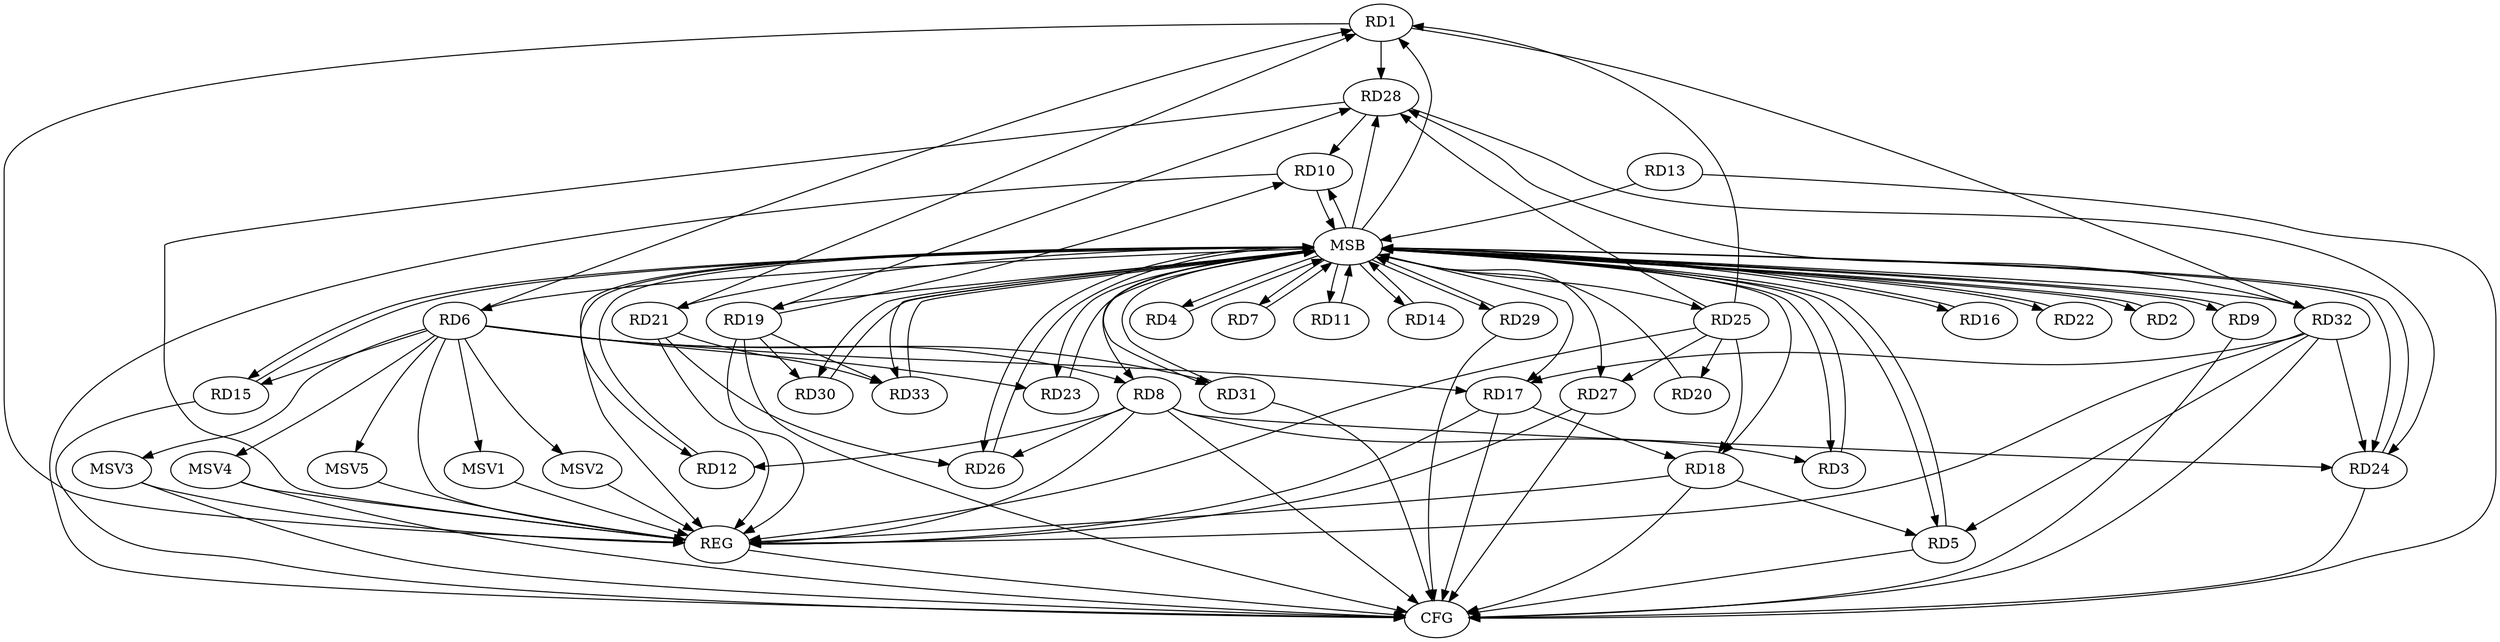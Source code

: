 strict digraph G {
  RD1 [ label="RD1" ];
  RD2 [ label="RD2" ];
  RD3 [ label="RD3" ];
  RD4 [ label="RD4" ];
  RD5 [ label="RD5" ];
  RD6 [ label="RD6" ];
  RD7 [ label="RD7" ];
  RD8 [ label="RD8" ];
  RD9 [ label="RD9" ];
  RD10 [ label="RD10" ];
  RD11 [ label="RD11" ];
  RD12 [ label="RD12" ];
  RD13 [ label="RD13" ];
  RD14 [ label="RD14" ];
  RD15 [ label="RD15" ];
  RD16 [ label="RD16" ];
  RD17 [ label="RD17" ];
  RD18 [ label="RD18" ];
  RD19 [ label="RD19" ];
  RD20 [ label="RD20" ];
  RD21 [ label="RD21" ];
  RD22 [ label="RD22" ];
  RD23 [ label="RD23" ];
  RD24 [ label="RD24" ];
  RD25 [ label="RD25" ];
  RD26 [ label="RD26" ];
  RD27 [ label="RD27" ];
  RD28 [ label="RD28" ];
  RD29 [ label="RD29" ];
  RD30 [ label="RD30" ];
  RD31 [ label="RD31" ];
  RD32 [ label="RD32" ];
  RD33 [ label="RD33" ];
  REG [ label="REG" ];
  MSB [ label="MSB" ];
  CFG [ label="CFG" ];
  MSV1 [ label="MSV1" ];
  MSV2 [ label="MSV2" ];
  MSV3 [ label="MSV3" ];
  MSV4 [ label="MSV4" ];
  MSV5 [ label="MSV5" ];
  RD6 -> RD1;
  RD21 -> RD1;
  RD25 -> RD1;
  RD1 -> RD28;
  RD1 -> RD32;
  RD8 -> RD3;
  RD18 -> RD5;
  RD32 -> RD5;
  RD6 -> RD8;
  RD6 -> RD15;
  RD6 -> RD17;
  RD6 -> RD23;
  RD6 -> RD31;
  RD8 -> RD12;
  RD8 -> RD24;
  RD8 -> RD26;
  RD19 -> RD10;
  RD28 -> RD10;
  RD17 -> RD18;
  RD32 -> RD17;
  RD25 -> RD18;
  RD19 -> RD28;
  RD19 -> RD30;
  RD19 -> RD33;
  RD25 -> RD20;
  RD21 -> RD26;
  RD21 -> RD33;
  RD28 -> RD24;
  RD32 -> RD24;
  RD25 -> RD27;
  RD25 -> RD28;
  RD32 -> RD28;
  RD1 -> REG;
  RD6 -> REG;
  RD8 -> REG;
  RD17 -> REG;
  RD18 -> REG;
  RD19 -> REG;
  RD21 -> REG;
  RD25 -> REG;
  RD27 -> REG;
  RD28 -> REG;
  RD32 -> REG;
  RD2 -> MSB;
  MSB -> RD16;
  MSB -> RD18;
  MSB -> RD27;
  MSB -> REG;
  RD3 -> MSB;
  MSB -> RD15;
  MSB -> RD23;
  MSB -> RD31;
  MSB -> RD32;
  RD4 -> MSB;
  MSB -> RD8;
  RD5 -> MSB;
  MSB -> RD28;
  RD7 -> MSB;
  MSB -> RD14;
  RD9 -> MSB;
  MSB -> RD2;
  MSB -> RD26;
  MSB -> RD33;
  RD10 -> MSB;
  MSB -> RD4;
  MSB -> RD9;
  MSB -> RD25;
  MSB -> RD30;
  RD11 -> MSB;
  RD12 -> MSB;
  RD13 -> MSB;
  MSB -> RD17;
  RD14 -> MSB;
  MSB -> RD3;
  MSB -> RD11;
  RD15 -> MSB;
  MSB -> RD12;
  MSB -> RD24;
  RD16 -> MSB;
  RD20 -> MSB;
  MSB -> RD29;
  RD22 -> MSB;
  MSB -> RD6;
  RD23 -> MSB;
  MSB -> RD7;
  RD24 -> MSB;
  MSB -> RD1;
  MSB -> RD21;
  RD26 -> MSB;
  MSB -> RD19;
  RD29 -> MSB;
  MSB -> RD10;
  RD30 -> MSB;
  MSB -> RD5;
  RD31 -> MSB;
  RD33 -> MSB;
  MSB -> RD22;
  RD10 -> CFG;
  RD29 -> CFG;
  RD5 -> CFG;
  RD9 -> CFG;
  RD17 -> CFG;
  RD15 -> CFG;
  RD18 -> CFG;
  RD13 -> CFG;
  RD31 -> CFG;
  RD24 -> CFG;
  RD27 -> CFG;
  RD19 -> CFG;
  RD32 -> CFG;
  RD8 -> CFG;
  REG -> CFG;
  RD6 -> MSV1;
  MSV1 -> REG;
  RD6 -> MSV2;
  MSV2 -> REG;
  RD6 -> MSV3;
  RD6 -> MSV4;
  MSV3 -> REG;
  MSV3 -> CFG;
  MSV4 -> REG;
  MSV4 -> CFG;
  RD6 -> MSV5;
  MSV5 -> REG;
}
